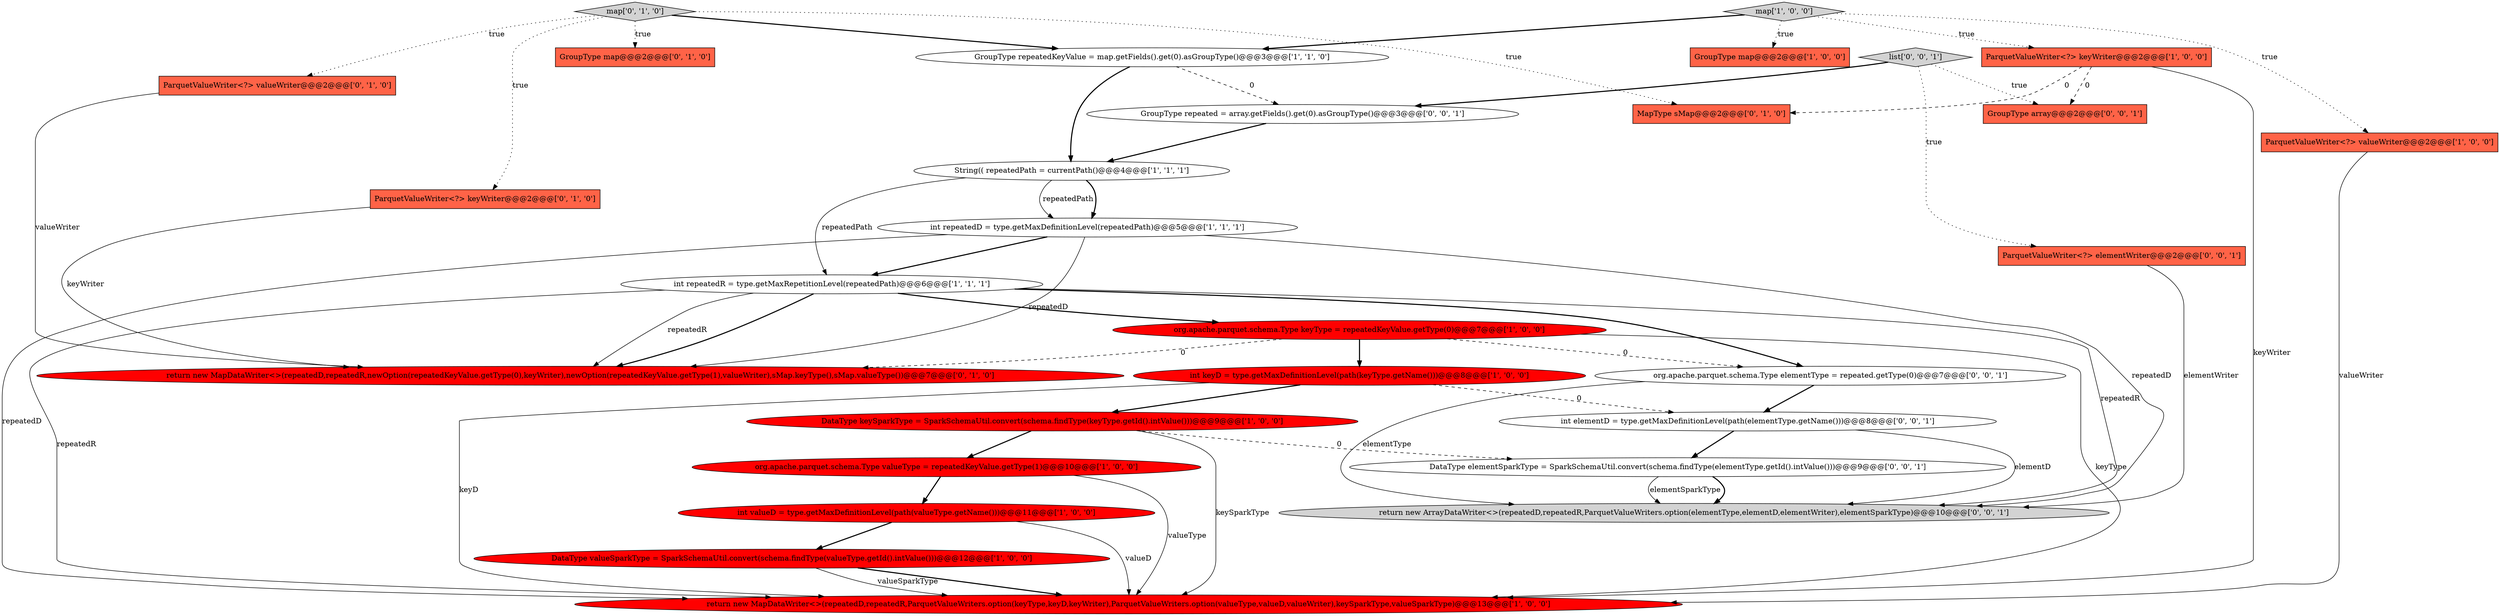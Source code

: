 digraph {
6 [style = filled, label = "ParquetValueWriter<?> keyWriter@@@2@@@['1', '0', '0']", fillcolor = tomato, shape = box image = "AAA1AAABBB1BBB"];
26 [style = filled, label = "list['0', '0', '1']", fillcolor = lightgray, shape = diamond image = "AAA0AAABBB3BBB"];
7 [style = filled, label = "org.apache.parquet.schema.Type valueType = repeatedKeyValue.getType(1)@@@10@@@['1', '0', '0']", fillcolor = red, shape = ellipse image = "AAA1AAABBB1BBB"];
16 [style = filled, label = "ParquetValueWriter<?> valueWriter@@@2@@@['0', '1', '0']", fillcolor = tomato, shape = box image = "AAA0AAABBB2BBB"];
19 [style = filled, label = "return new MapDataWriter<>(repeatedD,repeatedR,newOption(repeatedKeyValue.getType(0),keyWriter),newOption(repeatedKeyValue.getType(1),valueWriter),sMap.keyType(),sMap.valueType())@@@7@@@['0', '1', '0']", fillcolor = red, shape = ellipse image = "AAA1AAABBB2BBB"];
1 [style = filled, label = "int keyD = type.getMaxDefinitionLevel(path(keyType.getName()))@@@8@@@['1', '0', '0']", fillcolor = red, shape = ellipse image = "AAA1AAABBB1BBB"];
8 [style = filled, label = "org.apache.parquet.schema.Type keyType = repeatedKeyValue.getType(0)@@@7@@@['1', '0', '0']", fillcolor = red, shape = ellipse image = "AAA1AAABBB1BBB"];
11 [style = filled, label = "int valueD = type.getMaxDefinitionLevel(path(valueType.getName()))@@@11@@@['1', '0', '0']", fillcolor = red, shape = ellipse image = "AAA1AAABBB1BBB"];
28 [style = filled, label = "int elementD = type.getMaxDefinitionLevel(path(elementType.getName()))@@@8@@@['0', '0', '1']", fillcolor = white, shape = ellipse image = "AAA0AAABBB3BBB"];
0 [style = filled, label = "GroupType map@@@2@@@['1', '0', '0']", fillcolor = tomato, shape = box image = "AAA0AAABBB1BBB"];
18 [style = filled, label = "map['0', '1', '0']", fillcolor = lightgray, shape = diamond image = "AAA0AAABBB2BBB"];
22 [style = filled, label = "ParquetValueWriter<?> elementWriter@@@2@@@['0', '0', '1']", fillcolor = tomato, shape = box image = "AAA0AAABBB3BBB"];
14 [style = filled, label = "DataType valueSparkType = SparkSchemaUtil.convert(schema.findType(valueType.getId().intValue()))@@@12@@@['1', '0', '0']", fillcolor = red, shape = ellipse image = "AAA1AAABBB1BBB"];
15 [style = filled, label = "GroupType map@@@2@@@['0', '1', '0']", fillcolor = tomato, shape = box image = "AAA0AAABBB2BBB"];
25 [style = filled, label = "DataType elementSparkType = SparkSchemaUtil.convert(schema.findType(elementType.getId().intValue()))@@@9@@@['0', '0', '1']", fillcolor = white, shape = ellipse image = "AAA0AAABBB3BBB"];
3 [style = filled, label = "GroupType repeatedKeyValue = map.getFields().get(0).asGroupType()@@@3@@@['1', '1', '0']", fillcolor = white, shape = ellipse image = "AAA0AAABBB1BBB"];
10 [style = filled, label = "int repeatedR = type.getMaxRepetitionLevel(repeatedPath)@@@6@@@['1', '1', '1']", fillcolor = white, shape = ellipse image = "AAA0AAABBB1BBB"];
17 [style = filled, label = "ParquetValueWriter<?> keyWriter@@@2@@@['0', '1', '0']", fillcolor = tomato, shape = box image = "AAA0AAABBB2BBB"];
4 [style = filled, label = "ParquetValueWriter<?> valueWriter@@@2@@@['1', '0', '0']", fillcolor = tomato, shape = box image = "AAA0AAABBB1BBB"];
2 [style = filled, label = "DataType keySparkType = SparkSchemaUtil.convert(schema.findType(keyType.getId().intValue()))@@@9@@@['1', '0', '0']", fillcolor = red, shape = ellipse image = "AAA1AAABBB1BBB"];
21 [style = filled, label = "org.apache.parquet.schema.Type elementType = repeated.getType(0)@@@7@@@['0', '0', '1']", fillcolor = white, shape = ellipse image = "AAA0AAABBB3BBB"];
24 [style = filled, label = "GroupType repeated = array.getFields().get(0).asGroupType()@@@3@@@['0', '0', '1']", fillcolor = white, shape = ellipse image = "AAA0AAABBB3BBB"];
27 [style = filled, label = "GroupType array@@@2@@@['0', '0', '1']", fillcolor = tomato, shape = box image = "AAA0AAABBB3BBB"];
9 [style = filled, label = "String(( repeatedPath = currentPath()@@@4@@@['1', '1', '1']", fillcolor = white, shape = ellipse image = "AAA0AAABBB1BBB"];
12 [style = filled, label = "return new MapDataWriter<>(repeatedD,repeatedR,ParquetValueWriters.option(keyType,keyD,keyWriter),ParquetValueWriters.option(valueType,valueD,valueWriter),keySparkType,valueSparkType)@@@13@@@['1', '0', '0']", fillcolor = red, shape = ellipse image = "AAA1AAABBB1BBB"];
20 [style = filled, label = "MapType sMap@@@2@@@['0', '1', '0']", fillcolor = tomato, shape = box image = "AAA1AAABBB2BBB"];
5 [style = filled, label = "map['1', '0', '0']", fillcolor = lightgray, shape = diamond image = "AAA0AAABBB1BBB"];
23 [style = filled, label = "return new ArrayDataWriter<>(repeatedD,repeatedR,ParquetValueWriters.option(elementType,elementD,elementWriter),elementSparkType)@@@10@@@['0', '0', '1']", fillcolor = lightgray, shape = ellipse image = "AAA0AAABBB3BBB"];
13 [style = filled, label = "int repeatedD = type.getMaxDefinitionLevel(repeatedPath)@@@5@@@['1', '1', '1']", fillcolor = white, shape = ellipse image = "AAA0AAABBB1BBB"];
5->3 [style = bold, label=""];
13->10 [style = bold, label=""];
17->19 [style = solid, label="keyWriter"];
8->19 [style = dashed, label="0"];
18->3 [style = bold, label=""];
7->11 [style = bold, label=""];
2->12 [style = solid, label="keySparkType"];
10->19 [style = solid, label="repeatedR"];
11->14 [style = bold, label=""];
18->16 [style = dotted, label="true"];
6->20 [style = dashed, label="0"];
25->23 [style = bold, label=""];
10->19 [style = bold, label=""];
9->13 [style = solid, label="repeatedPath"];
24->9 [style = bold, label=""];
26->27 [style = dotted, label="true"];
3->24 [style = dashed, label="0"];
18->15 [style = dotted, label="true"];
5->6 [style = dotted, label="true"];
28->23 [style = solid, label="elementD"];
10->21 [style = bold, label=""];
5->0 [style = dotted, label="true"];
18->20 [style = dotted, label="true"];
26->22 [style = dotted, label="true"];
8->21 [style = dashed, label="0"];
1->28 [style = dashed, label="0"];
4->12 [style = solid, label="valueWriter"];
26->24 [style = bold, label=""];
6->12 [style = solid, label="keyWriter"];
5->4 [style = dotted, label="true"];
21->28 [style = bold, label=""];
13->19 [style = solid, label="repeatedD"];
1->12 [style = solid, label="keyD"];
11->12 [style = solid, label="valueD"];
3->9 [style = bold, label=""];
8->1 [style = bold, label=""];
16->19 [style = solid, label="valueWriter"];
8->12 [style = solid, label="keyType"];
10->8 [style = bold, label=""];
22->23 [style = solid, label="elementWriter"];
6->27 [style = dashed, label="0"];
9->10 [style = solid, label="repeatedPath"];
14->12 [style = bold, label=""];
2->25 [style = dashed, label="0"];
13->23 [style = solid, label="repeatedD"];
28->25 [style = bold, label=""];
10->23 [style = solid, label="repeatedR"];
1->2 [style = bold, label=""];
18->17 [style = dotted, label="true"];
25->23 [style = solid, label="elementSparkType"];
2->7 [style = bold, label=""];
10->12 [style = solid, label="repeatedR"];
7->12 [style = solid, label="valueType"];
21->23 [style = solid, label="elementType"];
14->12 [style = solid, label="valueSparkType"];
13->12 [style = solid, label="repeatedD"];
9->13 [style = bold, label=""];
}
